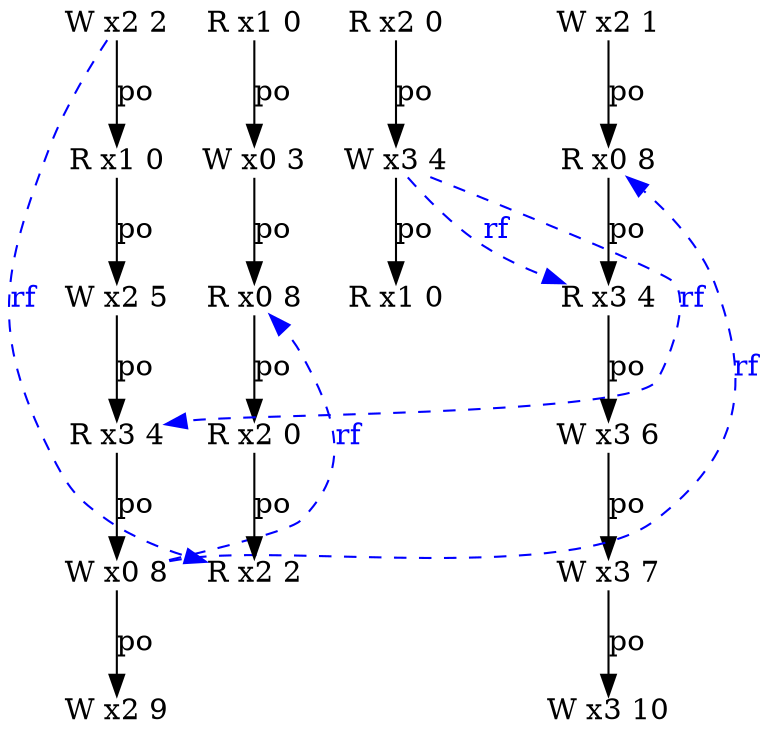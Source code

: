 digraph g {
  n1_4 [type=R,loc=2,th=1,idx=4,label="R x2 2",pos="1,-4!",shape=plain];
  n0_3 [type=W,loc=3,th=0,idx=3,label="W x3 6",pos="0,-3!",shape=plain];
  n1_2 [type=R,loc=0,th=1,idx=2,label="R x0 8",pos="1,-2!",shape=plain];
  n0_1 [type=R,loc=0,th=0,idx=1,label="R x0 8",pos="0,-1!",shape=plain];
  n2_1 [type=W,loc=3,th=2,idx=1,label="W x3 4",pos="2,-1!",shape=plain];
  n3_4 [type=W,loc=0,th=3,idx=4,label="W x0 8",pos="3,-4!",shape=plain];
  n2_2 [type=R,loc=1,th=2,idx=2,label="R x1 0",pos="2,-2!",shape=plain];
  n0_2 [type=R,loc=3,th=0,idx=2,label="R x3 4",pos="0,-2!",shape=plain];
  n3_1 [type=R,loc=1,th=3,idx=1,label="R x1 0",pos="3,-1!",shape=plain];
  n3_3 [type=R,loc=3,th=3,idx=3,label="R x3 4",pos="3,-3!",shape=plain];
  n0_0 [type=W,loc=2,th=0,idx=0,label="W x2 1",pos="0,0!",shape=plain];
  n3_0 [type=W,loc=2,th=3,idx=0,label="W x2 2",pos="3,0!",shape=plain];
  n3_2 [type=W,loc=2,th=3,idx=2,label="W x2 5",pos="3,-2!",shape=plain];
  n0_4 [type=W,loc=3,th=0,idx=4,label="W x3 7",pos="0,-4!",shape=plain];
  n2_0 [type=R,loc=2,th=2,idx=0,label="R x2 0",pos="2,0!",shape=plain];
  n3_5 [type=W,loc=2,th=3,idx=5,label="W x2 9",pos="3,-5!",shape=plain];
  n1_1 [type=W,loc=0,th=1,idx=1,label="W x0 3",pos="1,-1!",shape=plain];
  n1_3 [type=R,loc=2,th=1,idx=3,label="R x2 0",pos="1,-3!",shape=plain];
  n1_0 [type=R,loc=1,th=1,idx=0,label="R x1 0",pos="1,0!",shape=plain];
  n0_5 [type=W,loc=3,th=0,idx=5,label="W x3 10",pos="0,-5!",shape=plain];
  n3_3 -> n3_4 [label="po"];
  n0_2 -> n0_3 [label="po"];
  n3_0 -> n3_1 [label="po"];
  n2_0 -> n2_1 [label="po"];
  n3_1 -> n3_2 [label="po"];
  n3_4 -> n3_5 [label="po"];
  n1_3 -> n1_4 [label="po"];
  n0_0 -> n0_1 [label="po"];
  n1_0 -> n1_1 [label="po"];
  n1_1 -> n1_2 [label="po"];
  n3_2 -> n3_3 [label="po"];
  n0_1 -> n0_2 [label="po"];
  n1_2 -> n1_3 [label="po"];
  n0_3 -> n0_4 [label="po"];
  n2_1 -> n2_2 [label="po"];
  n0_4 -> n0_5 [label="po"];
  n3_4 -> n0_1 [from_th=3,to_th=0,from_idx=4,to_idx=1,constraint=false,style=dashed,label="rf",fontcolor=blue,color=blue];
  n3_0 -> n1_4 [from_th=3,to_th=1,from_idx=0,to_idx=4,constraint=false,style=dashed,label="rf",fontcolor=blue,color=blue];
  n3_4 -> n1_2 [from_th=3,to_th=1,from_idx=4,to_idx=2,constraint=false,style=dashed,label="rf",fontcolor=blue,color=blue];
  n2_1 -> n3_3 [from_th=2,to_th=3,from_idx=1,to_idx=3,constraint=false,style=dashed,label="rf",fontcolor=blue,color=blue];
  n2_1 -> n0_2 [from_th=2,to_th=0,from_idx=1,to_idx=2,constraint=false,style=dashed,label="rf",fontcolor=blue,color=blue];
}
